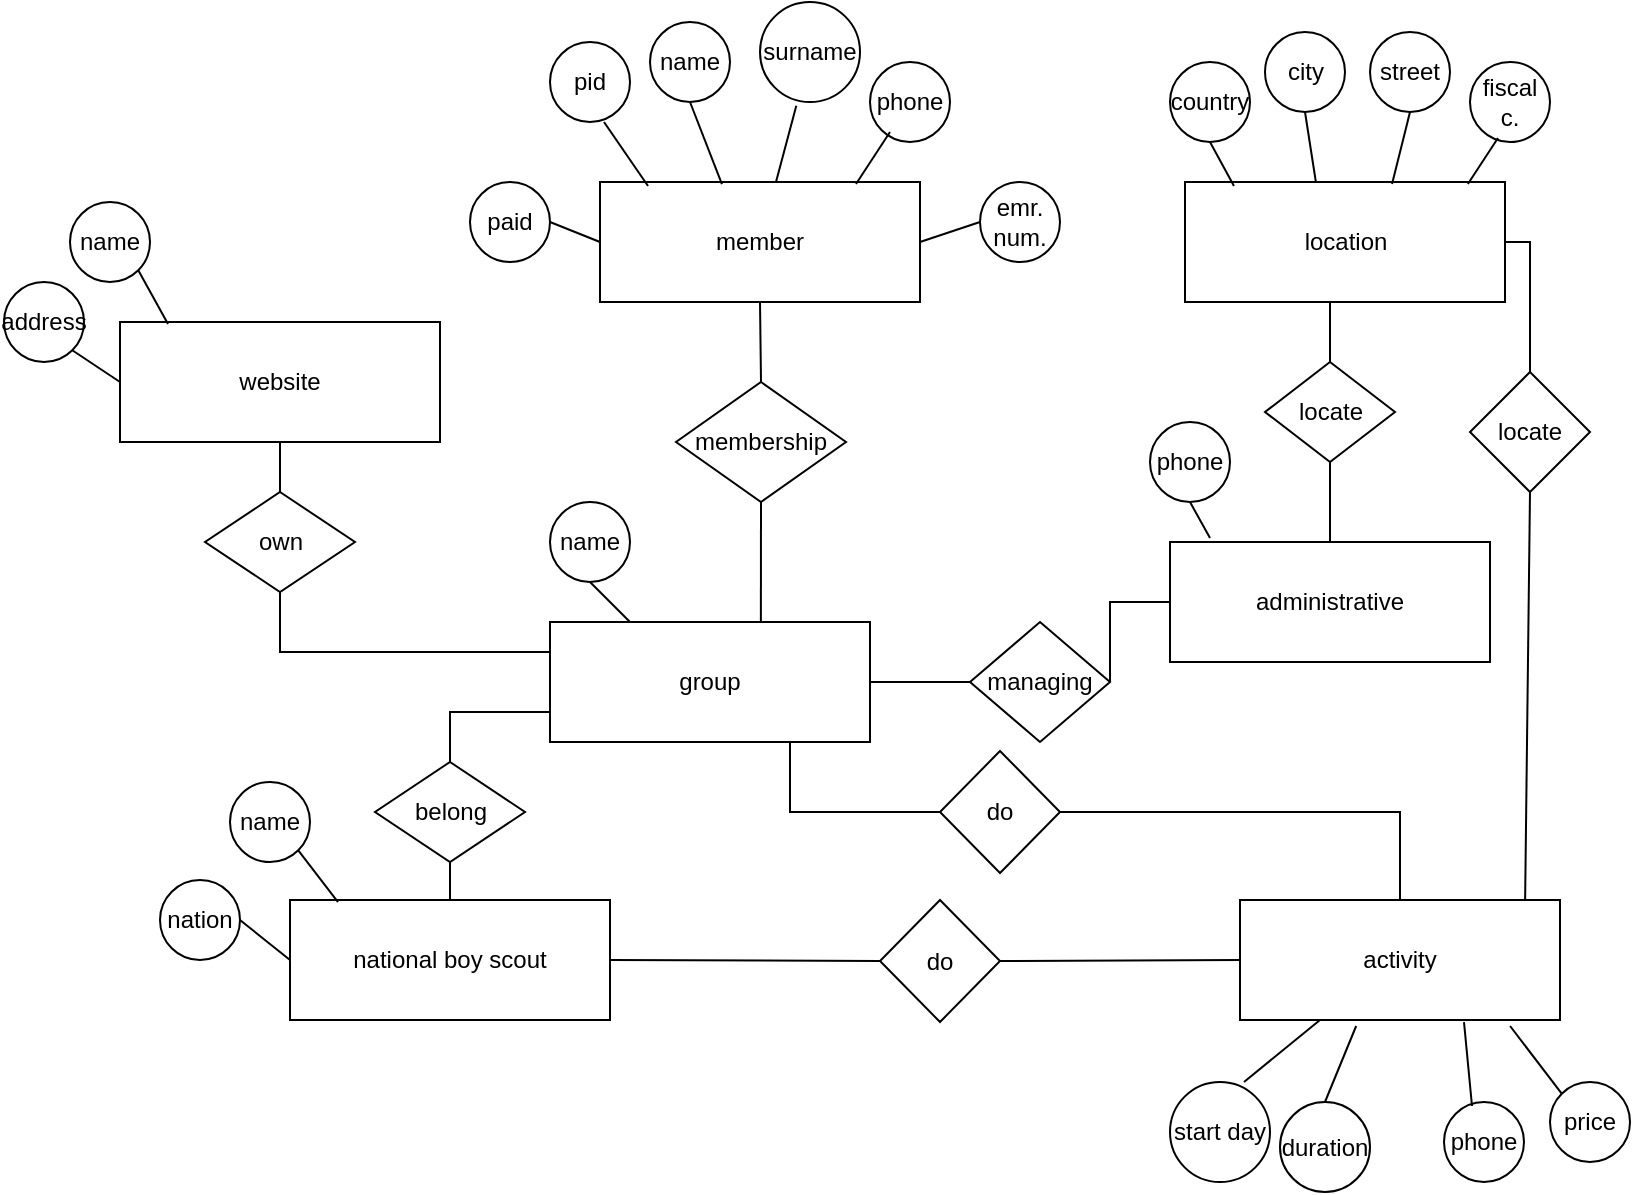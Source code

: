 <mxfile version="18.1.3" type="github">
  <diagram id="R2lEEEUBdFMjLlhIrx00" name="Page-1">
    <mxGraphModel dx="1662" dy="762" grid="1" gridSize="10" guides="1" tooltips="1" connect="1" arrows="1" fold="1" page="1" pageScale="1" pageWidth="850" pageHeight="1100" math="0" shadow="0" extFonts="Permanent Marker^https://fonts.googleapis.com/css?family=Permanent+Marker">
      <root>
        <mxCell id="0" />
        <mxCell id="1" parent="0" />
        <mxCell id="-HmsmVNdSfZDhEHXPQf7-34" style="edgeStyle=orthogonalEdgeStyle;rounded=0;orthogonalLoop=1;jettySize=auto;html=1;exitX=0;exitY=0.5;exitDx=0;exitDy=0;exitPerimeter=0;" edge="1" parent="1" source="-HmsmVNdSfZDhEHXPQf7-1">
          <mxGeometry relative="1" as="geometry">
            <mxPoint x="283" y="420" as="targetPoint" />
          </mxGeometry>
        </mxCell>
        <mxCell id="-HmsmVNdSfZDhEHXPQf7-1" value="group" style="rounded=0;whiteSpace=wrap;html=1;" vertex="1" parent="1">
          <mxGeometry x="283" y="390" width="160" height="60" as="geometry" />
        </mxCell>
        <mxCell id="-HmsmVNdSfZDhEHXPQf7-2" value="website" style="rounded=0;whiteSpace=wrap;html=1;" vertex="1" parent="1">
          <mxGeometry x="68" y="240" width="160" height="60" as="geometry" />
        </mxCell>
        <mxCell id="-HmsmVNdSfZDhEHXPQf7-3" value="name" style="ellipse;whiteSpace=wrap;html=1;aspect=fixed;" vertex="1" parent="1">
          <mxGeometry x="283" y="330" width="40" height="40" as="geometry" />
        </mxCell>
        <mxCell id="-HmsmVNdSfZDhEHXPQf7-4" value="" style="endArrow=none;html=1;rounded=0;entryX=0.25;entryY=0;entryDx=0;entryDy=0;exitX=0.5;exitY=1;exitDx=0;exitDy=0;" edge="1" parent="1" source="-HmsmVNdSfZDhEHXPQf7-3" target="-HmsmVNdSfZDhEHXPQf7-1">
          <mxGeometry width="50" height="50" relative="1" as="geometry">
            <mxPoint x="363" y="350" as="sourcePoint" />
            <mxPoint x="413" y="300" as="targetPoint" />
          </mxGeometry>
        </mxCell>
        <mxCell id="-HmsmVNdSfZDhEHXPQf7-9" value="own" style="rhombus;whiteSpace=wrap;html=1;" vertex="1" parent="1">
          <mxGeometry x="110.5" y="325" width="75" height="50" as="geometry" />
        </mxCell>
        <mxCell id="-HmsmVNdSfZDhEHXPQf7-13" value="name" style="ellipse;whiteSpace=wrap;html=1;aspect=fixed;" vertex="1" parent="1">
          <mxGeometry x="43" y="180" width="40" height="40" as="geometry" />
        </mxCell>
        <mxCell id="-HmsmVNdSfZDhEHXPQf7-14" value="" style="endArrow=none;html=1;rounded=0;entryX=1;entryY=1;entryDx=0;entryDy=0;exitX=0.15;exitY=0.017;exitDx=0;exitDy=0;exitPerimeter=0;" edge="1" parent="1" source="-HmsmVNdSfZDhEHXPQf7-2" target="-HmsmVNdSfZDhEHXPQf7-13">
          <mxGeometry width="50" height="50" relative="1" as="geometry">
            <mxPoint x="303" y="420" as="sourcePoint" />
            <mxPoint x="353" y="370" as="targetPoint" />
            <Array as="points" />
          </mxGeometry>
        </mxCell>
        <mxCell id="-HmsmVNdSfZDhEHXPQf7-15" value="address" style="ellipse;whiteSpace=wrap;html=1;aspect=fixed;" vertex="1" parent="1">
          <mxGeometry x="10" y="220" width="40" height="40" as="geometry" />
        </mxCell>
        <mxCell id="-HmsmVNdSfZDhEHXPQf7-16" value="" style="endArrow=none;html=1;rounded=0;exitX=1;exitY=1;exitDx=0;exitDy=0;entryX=0;entryY=0.5;entryDx=0;entryDy=0;" edge="1" parent="1" source="-HmsmVNdSfZDhEHXPQf7-15" target="-HmsmVNdSfZDhEHXPQf7-2">
          <mxGeometry width="50" height="50" relative="1" as="geometry">
            <mxPoint x="53" y="250" as="sourcePoint" />
            <mxPoint x="-17" y="400" as="targetPoint" />
          </mxGeometry>
        </mxCell>
        <mxCell id="-HmsmVNdSfZDhEHXPQf7-17" value="administrative" style="rounded=0;whiteSpace=wrap;html=1;" vertex="1" parent="1">
          <mxGeometry x="593" y="350" width="160" height="60" as="geometry" />
        </mxCell>
        <mxCell id="-HmsmVNdSfZDhEHXPQf7-18" value="managing" style="rhombus;whiteSpace=wrap;html=1;" vertex="1" parent="1">
          <mxGeometry x="493" y="390" width="70" height="60" as="geometry" />
        </mxCell>
        <mxCell id="-HmsmVNdSfZDhEHXPQf7-19" value="" style="endArrow=none;html=1;rounded=0;exitX=1;exitY=0.5;exitDx=0;exitDy=0;entryX=0;entryY=0.5;entryDx=0;entryDy=0;" edge="1" parent="1" source="-HmsmVNdSfZDhEHXPQf7-1" target="-HmsmVNdSfZDhEHXPQf7-18">
          <mxGeometry width="50" height="50" relative="1" as="geometry">
            <mxPoint x="233" y="210" as="sourcePoint" />
            <mxPoint x="283" y="160" as="targetPoint" />
          </mxGeometry>
        </mxCell>
        <mxCell id="-HmsmVNdSfZDhEHXPQf7-22" value="" style="endArrow=none;html=1;rounded=0;entryX=0;entryY=0.5;entryDx=0;entryDy=0;exitX=1;exitY=0.5;exitDx=0;exitDy=0;" edge="1" parent="1" source="-HmsmVNdSfZDhEHXPQf7-18" target="-HmsmVNdSfZDhEHXPQf7-17">
          <mxGeometry width="50" height="50" relative="1" as="geometry">
            <mxPoint x="353" y="160" as="sourcePoint" />
            <mxPoint x="403" y="110" as="targetPoint" />
            <Array as="points">
              <mxPoint x="563" y="380" />
            </Array>
          </mxGeometry>
        </mxCell>
        <mxCell id="-HmsmVNdSfZDhEHXPQf7-23" value="" style="endArrow=none;html=1;rounded=0;exitX=0.5;exitY=1;exitDx=0;exitDy=0;entryX=0;entryY=0.25;entryDx=0;entryDy=0;" edge="1" parent="1" source="-HmsmVNdSfZDhEHXPQf7-9" target="-HmsmVNdSfZDhEHXPQf7-1">
          <mxGeometry width="50" height="50" relative="1" as="geometry">
            <mxPoint x="163" y="210" as="sourcePoint" />
            <mxPoint x="293" y="430" as="targetPoint" />
            <Array as="points">
              <mxPoint x="148" y="405" />
            </Array>
          </mxGeometry>
        </mxCell>
        <mxCell id="-HmsmVNdSfZDhEHXPQf7-24" value="" style="endArrow=none;html=1;rounded=0;exitX=0.5;exitY=1;exitDx=0;exitDy=0;entryX=0.5;entryY=0;entryDx=0;entryDy=0;" edge="1" parent="1" source="-HmsmVNdSfZDhEHXPQf7-2" target="-HmsmVNdSfZDhEHXPQf7-9">
          <mxGeometry width="50" height="50" relative="1" as="geometry">
            <mxPoint x="113" y="310" as="sourcePoint" />
            <mxPoint x="163" y="270" as="targetPoint" />
            <Array as="points">
              <mxPoint x="148" y="325" />
            </Array>
          </mxGeometry>
        </mxCell>
        <mxCell id="-HmsmVNdSfZDhEHXPQf7-25" value="phone" style="ellipse;whiteSpace=wrap;html=1;aspect=fixed;" vertex="1" parent="1">
          <mxGeometry x="583" y="290" width="40" height="40" as="geometry" />
        </mxCell>
        <mxCell id="-HmsmVNdSfZDhEHXPQf7-26" value="" style="endArrow=none;html=1;rounded=0;entryX=0.5;entryY=1;entryDx=0;entryDy=0;exitX=0.125;exitY=-0.033;exitDx=0;exitDy=0;exitPerimeter=0;" edge="1" parent="1" source="-HmsmVNdSfZDhEHXPQf7-17" target="-HmsmVNdSfZDhEHXPQf7-25">
          <mxGeometry width="50" height="50" relative="1" as="geometry">
            <mxPoint x="403" y="130" as="sourcePoint" />
            <mxPoint x="453" y="80" as="targetPoint" />
          </mxGeometry>
        </mxCell>
        <mxCell id="-HmsmVNdSfZDhEHXPQf7-27" value="location" style="rounded=0;whiteSpace=wrap;html=1;" vertex="1" parent="1">
          <mxGeometry x="600.5" y="170" width="160" height="60" as="geometry" />
        </mxCell>
        <mxCell id="-HmsmVNdSfZDhEHXPQf7-28" value="locate" style="rhombus;whiteSpace=wrap;html=1;" vertex="1" parent="1">
          <mxGeometry x="640.5" y="260" width="65" height="50" as="geometry" />
        </mxCell>
        <mxCell id="-HmsmVNdSfZDhEHXPQf7-29" value="" style="endArrow=none;html=1;rounded=0;exitX=0.5;exitY=1;exitDx=0;exitDy=0;entryX=0.5;entryY=0;entryDx=0;entryDy=0;" edge="1" parent="1" source="-HmsmVNdSfZDhEHXPQf7-28" target="-HmsmVNdSfZDhEHXPQf7-17">
          <mxGeometry width="50" height="50" relative="1" as="geometry">
            <mxPoint x="463" y="210" as="sourcePoint" />
            <mxPoint x="513" y="160" as="targetPoint" />
          </mxGeometry>
        </mxCell>
        <mxCell id="-HmsmVNdSfZDhEHXPQf7-30" value="" style="endArrow=none;html=1;rounded=0;entryX=0.5;entryY=0;entryDx=0;entryDy=0;" edge="1" parent="1" target="-HmsmVNdSfZDhEHXPQf7-28">
          <mxGeometry width="50" height="50" relative="1" as="geometry">
            <mxPoint x="673" y="230" as="sourcePoint" />
            <mxPoint x="513" y="230" as="targetPoint" />
            <Array as="points" />
          </mxGeometry>
        </mxCell>
        <mxCell id="-HmsmVNdSfZDhEHXPQf7-33" value="national boy scout" style="rounded=0;whiteSpace=wrap;html=1;" vertex="1" parent="1">
          <mxGeometry x="153" y="529" width="160" height="60" as="geometry" />
        </mxCell>
        <mxCell id="-HmsmVNdSfZDhEHXPQf7-36" value="belong" style="rhombus;whiteSpace=wrap;html=1;" vertex="1" parent="1">
          <mxGeometry x="195.5" y="460" width="75" height="50" as="geometry" />
        </mxCell>
        <mxCell id="-HmsmVNdSfZDhEHXPQf7-37" value="" style="endArrow=none;html=1;rounded=0;entryX=0;entryY=0.75;entryDx=0;entryDy=0;exitX=0.5;exitY=0;exitDx=0;exitDy=0;" edge="1" parent="1" source="-HmsmVNdSfZDhEHXPQf7-36" target="-HmsmVNdSfZDhEHXPQf7-1">
          <mxGeometry width="50" height="50" relative="1" as="geometry">
            <mxPoint x="203" y="430" as="sourcePoint" />
            <mxPoint x="253" y="380" as="targetPoint" />
            <Array as="points">
              <mxPoint x="233" y="435" />
            </Array>
          </mxGeometry>
        </mxCell>
        <mxCell id="-HmsmVNdSfZDhEHXPQf7-38" value="" style="endArrow=none;html=1;rounded=0;exitX=0.5;exitY=0;exitDx=0;exitDy=0;entryX=0.5;entryY=1;entryDx=0;entryDy=0;" edge="1" parent="1" source="-HmsmVNdSfZDhEHXPQf7-33" target="-HmsmVNdSfZDhEHXPQf7-36">
          <mxGeometry width="50" height="50" relative="1" as="geometry">
            <mxPoint x="153" y="530" as="sourcePoint" />
            <mxPoint x="203" y="480" as="targetPoint" />
            <Array as="points" />
          </mxGeometry>
        </mxCell>
        <mxCell id="-HmsmVNdSfZDhEHXPQf7-39" value="name" style="ellipse;whiteSpace=wrap;html=1;aspect=fixed;" vertex="1" parent="1">
          <mxGeometry x="123" y="470" width="40" height="40" as="geometry" />
        </mxCell>
        <mxCell id="-HmsmVNdSfZDhEHXPQf7-40" value="" style="endArrow=none;html=1;rounded=0;entryX=1;entryY=1;entryDx=0;entryDy=0;exitX=0.15;exitY=0.017;exitDx=0;exitDy=0;exitPerimeter=0;" edge="1" parent="1" target="-HmsmVNdSfZDhEHXPQf7-39" source="-HmsmVNdSfZDhEHXPQf7-33">
          <mxGeometry width="50" height="50" relative="1" as="geometry">
            <mxPoint x="72" y="530" as="sourcePoint" />
            <mxPoint x="333" y="658.98" as="targetPoint" />
            <Array as="points" />
          </mxGeometry>
        </mxCell>
        <mxCell id="-HmsmVNdSfZDhEHXPQf7-41" value="member" style="rounded=0;whiteSpace=wrap;html=1;" vertex="1" parent="1">
          <mxGeometry x="308" y="170" width="160" height="60" as="geometry" />
        </mxCell>
        <mxCell id="-HmsmVNdSfZDhEHXPQf7-42" value="membership" style="rhombus;whiteSpace=wrap;html=1;" vertex="1" parent="1">
          <mxGeometry x="346" y="270" width="85" height="60" as="geometry" />
        </mxCell>
        <mxCell id="-HmsmVNdSfZDhEHXPQf7-43" value="" style="endArrow=none;html=1;rounded=0;entryX=0.5;entryY=1;entryDx=0;entryDy=0;exitX=0.659;exitY=0;exitDx=0;exitDy=0;exitPerimeter=0;" edge="1" parent="1" source="-HmsmVNdSfZDhEHXPQf7-1" target="-HmsmVNdSfZDhEHXPQf7-42">
          <mxGeometry width="50" height="50" relative="1" as="geometry">
            <mxPoint x="363" y="390" as="sourcePoint" />
            <mxPoint x="413" y="340" as="targetPoint" />
          </mxGeometry>
        </mxCell>
        <mxCell id="-HmsmVNdSfZDhEHXPQf7-44" value="" style="endArrow=none;html=1;rounded=0;entryX=0.5;entryY=1;entryDx=0;entryDy=0;exitX=0.5;exitY=0;exitDx=0;exitDy=0;" edge="1" parent="1" source="-HmsmVNdSfZDhEHXPQf7-42" target="-HmsmVNdSfZDhEHXPQf7-41">
          <mxGeometry width="50" height="50" relative="1" as="geometry">
            <mxPoint x="363" y="350" as="sourcePoint" />
            <mxPoint x="413" y="300" as="targetPoint" />
          </mxGeometry>
        </mxCell>
        <mxCell id="-HmsmVNdSfZDhEHXPQf7-45" value="pid" style="ellipse;whiteSpace=wrap;html=1;aspect=fixed;" vertex="1" parent="1">
          <mxGeometry x="283" y="100" width="40" height="40" as="geometry" />
        </mxCell>
        <mxCell id="-HmsmVNdSfZDhEHXPQf7-47" value="" style="endArrow=none;html=1;rounded=0;entryX=0.675;entryY=1;entryDx=0;entryDy=0;entryPerimeter=0;exitX=0.15;exitY=0.033;exitDx=0;exitDy=0;exitPerimeter=0;" edge="1" parent="1" source="-HmsmVNdSfZDhEHXPQf7-41" target="-HmsmVNdSfZDhEHXPQf7-45">
          <mxGeometry width="50" height="50" relative="1" as="geometry">
            <mxPoint x="368" y="360" as="sourcePoint" />
            <mxPoint x="418" y="310" as="targetPoint" />
          </mxGeometry>
        </mxCell>
        <mxCell id="-HmsmVNdSfZDhEHXPQf7-48" value="name" style="ellipse;whiteSpace=wrap;html=1;aspect=fixed;" vertex="1" parent="1">
          <mxGeometry x="333" y="90" width="40" height="40" as="geometry" />
        </mxCell>
        <mxCell id="-HmsmVNdSfZDhEHXPQf7-49" value="" style="endArrow=none;html=1;rounded=0;entryX=0.5;entryY=1;entryDx=0;entryDy=0;exitX=0.381;exitY=0.017;exitDx=0;exitDy=0;exitPerimeter=0;" edge="1" parent="1" source="-HmsmVNdSfZDhEHXPQf7-41" target="-HmsmVNdSfZDhEHXPQf7-48">
          <mxGeometry width="50" height="50" relative="1" as="geometry">
            <mxPoint x="368" y="360" as="sourcePoint" />
            <mxPoint x="418" y="310" as="targetPoint" />
          </mxGeometry>
        </mxCell>
        <mxCell id="-HmsmVNdSfZDhEHXPQf7-50" value="surname" style="ellipse;whiteSpace=wrap;html=1;aspect=fixed;" vertex="1" parent="1">
          <mxGeometry x="388" y="80" width="50" height="50" as="geometry" />
        </mxCell>
        <mxCell id="-HmsmVNdSfZDhEHXPQf7-51" value="" style="endArrow=none;html=1;rounded=0;entryX=0.363;entryY=1.038;entryDx=0;entryDy=0;entryPerimeter=0;" edge="1" parent="1" source="-HmsmVNdSfZDhEHXPQf7-41" target="-HmsmVNdSfZDhEHXPQf7-50">
          <mxGeometry width="50" height="50" relative="1" as="geometry">
            <mxPoint x="368" y="360" as="sourcePoint" />
            <mxPoint x="418" y="310" as="targetPoint" />
          </mxGeometry>
        </mxCell>
        <mxCell id="-HmsmVNdSfZDhEHXPQf7-52" value="paid" style="ellipse;whiteSpace=wrap;html=1;aspect=fixed;" vertex="1" parent="1">
          <mxGeometry x="243" y="170" width="40" height="40" as="geometry" />
        </mxCell>
        <mxCell id="-HmsmVNdSfZDhEHXPQf7-53" value="" style="endArrow=none;html=1;rounded=0;entryX=0;entryY=0.5;entryDx=0;entryDy=0;exitX=1;exitY=0.5;exitDx=0;exitDy=0;" edge="1" parent="1" source="-HmsmVNdSfZDhEHXPQf7-52" target="-HmsmVNdSfZDhEHXPQf7-41">
          <mxGeometry width="50" height="50" relative="1" as="geometry">
            <mxPoint x="368" y="360" as="sourcePoint" />
            <mxPoint x="418" y="310" as="targetPoint" />
          </mxGeometry>
        </mxCell>
        <mxCell id="-HmsmVNdSfZDhEHXPQf7-54" value="phone" style="ellipse;whiteSpace=wrap;html=1;aspect=fixed;" vertex="1" parent="1">
          <mxGeometry x="443" y="110" width="40" height="40" as="geometry" />
        </mxCell>
        <mxCell id="-HmsmVNdSfZDhEHXPQf7-55" value="" style="endArrow=none;html=1;rounded=0;entryX=0.25;entryY=0.875;entryDx=0;entryDy=0;entryPerimeter=0;exitX=0.8;exitY=0.017;exitDx=0;exitDy=0;exitPerimeter=0;" edge="1" parent="1" source="-HmsmVNdSfZDhEHXPQf7-41" target="-HmsmVNdSfZDhEHXPQf7-54">
          <mxGeometry width="50" height="50" relative="1" as="geometry">
            <mxPoint x="363" y="350" as="sourcePoint" />
            <mxPoint x="413" y="300" as="targetPoint" />
          </mxGeometry>
        </mxCell>
        <mxCell id="-HmsmVNdSfZDhEHXPQf7-56" value="emr. num." style="ellipse;whiteSpace=wrap;html=1;aspect=fixed;" vertex="1" parent="1">
          <mxGeometry x="498" y="170" width="40" height="40" as="geometry" />
        </mxCell>
        <mxCell id="-HmsmVNdSfZDhEHXPQf7-57" value="" style="endArrow=none;html=1;rounded=0;entryX=0;entryY=0.5;entryDx=0;entryDy=0;exitX=1;exitY=0.5;exitDx=0;exitDy=0;" edge="1" parent="1" source="-HmsmVNdSfZDhEHXPQf7-41" target="-HmsmVNdSfZDhEHXPQf7-56">
          <mxGeometry width="50" height="50" relative="1" as="geometry">
            <mxPoint x="463" y="200" as="sourcePoint" />
            <mxPoint x="413" y="300" as="targetPoint" />
          </mxGeometry>
        </mxCell>
        <mxCell id="-HmsmVNdSfZDhEHXPQf7-58" value="country" style="ellipse;whiteSpace=wrap;html=1;aspect=fixed;" vertex="1" parent="1">
          <mxGeometry x="593" y="110" width="40" height="40" as="geometry" />
        </mxCell>
        <mxCell id="-HmsmVNdSfZDhEHXPQf7-59" value="" style="endArrow=none;html=1;rounded=0;entryX=0.5;entryY=1;entryDx=0;entryDy=0;exitX=0.153;exitY=0.033;exitDx=0;exitDy=0;exitPerimeter=0;" edge="1" parent="1" source="-HmsmVNdSfZDhEHXPQf7-27" target="-HmsmVNdSfZDhEHXPQf7-58">
          <mxGeometry width="50" height="50" relative="1" as="geometry">
            <mxPoint x="363" y="350" as="sourcePoint" />
            <mxPoint x="413" y="300" as="targetPoint" />
          </mxGeometry>
        </mxCell>
        <mxCell id="-HmsmVNdSfZDhEHXPQf7-60" value="city" style="ellipse;whiteSpace=wrap;html=1;aspect=fixed;" vertex="1" parent="1">
          <mxGeometry x="640.5" y="95" width="40" height="40" as="geometry" />
        </mxCell>
        <mxCell id="-HmsmVNdSfZDhEHXPQf7-61" value="" style="endArrow=none;html=1;rounded=0;entryX=0.409;entryY=0;entryDx=0;entryDy=0;entryPerimeter=0;exitX=0.5;exitY=1;exitDx=0;exitDy=0;" edge="1" parent="1" source="-HmsmVNdSfZDhEHXPQf7-60" target="-HmsmVNdSfZDhEHXPQf7-27">
          <mxGeometry width="50" height="50" relative="1" as="geometry">
            <mxPoint x="363" y="350" as="sourcePoint" />
            <mxPoint x="413" y="300" as="targetPoint" />
          </mxGeometry>
        </mxCell>
        <mxCell id="-HmsmVNdSfZDhEHXPQf7-62" value="street" style="ellipse;whiteSpace=wrap;html=1;aspect=fixed;" vertex="1" parent="1">
          <mxGeometry x="693" y="95" width="40" height="40" as="geometry" />
        </mxCell>
        <mxCell id="-HmsmVNdSfZDhEHXPQf7-63" value="" style="endArrow=none;html=1;rounded=0;entryX=0.5;entryY=1;entryDx=0;entryDy=0;exitX=0.647;exitY=0.017;exitDx=0;exitDy=0;exitPerimeter=0;" edge="1" parent="1" source="-HmsmVNdSfZDhEHXPQf7-27" target="-HmsmVNdSfZDhEHXPQf7-62">
          <mxGeometry width="50" height="50" relative="1" as="geometry">
            <mxPoint x="363" y="350" as="sourcePoint" />
            <mxPoint x="413" y="300" as="targetPoint" />
          </mxGeometry>
        </mxCell>
        <mxCell id="-HmsmVNdSfZDhEHXPQf7-64" value="fiscal c." style="ellipse;whiteSpace=wrap;html=1;aspect=fixed;" vertex="1" parent="1">
          <mxGeometry x="743" y="110" width="40" height="40" as="geometry" />
        </mxCell>
        <mxCell id="-HmsmVNdSfZDhEHXPQf7-65" value="" style="endArrow=none;html=1;rounded=0;entryX=0.35;entryY=0.95;entryDx=0;entryDy=0;entryPerimeter=0;exitX=0.884;exitY=0.017;exitDx=0;exitDy=0;exitPerimeter=0;" edge="1" parent="1" source="-HmsmVNdSfZDhEHXPQf7-27" target="-HmsmVNdSfZDhEHXPQf7-64">
          <mxGeometry width="50" height="50" relative="1" as="geometry">
            <mxPoint x="363" y="350" as="sourcePoint" />
            <mxPoint x="413" y="300" as="targetPoint" />
          </mxGeometry>
        </mxCell>
        <mxCell id="-HmsmVNdSfZDhEHXPQf7-71" value="nation" style="ellipse;whiteSpace=wrap;html=1;aspect=fixed;" vertex="1" parent="1">
          <mxGeometry x="88" y="519" width="40" height="40" as="geometry" />
        </mxCell>
        <mxCell id="-HmsmVNdSfZDhEHXPQf7-72" value="" style="endArrow=none;html=1;rounded=0;entryX=1;entryY=0.5;entryDx=0;entryDy=0;exitX=0;exitY=0.5;exitDx=0;exitDy=0;" edge="1" parent="1" target="-HmsmVNdSfZDhEHXPQf7-71" source="-HmsmVNdSfZDhEHXPQf7-33">
          <mxGeometry width="50" height="50" relative="1" as="geometry">
            <mxPoint x="10" y="580.02" as="sourcePoint" />
            <mxPoint x="-142" y="269" as="targetPoint" />
          </mxGeometry>
        </mxCell>
        <mxCell id="-HmsmVNdSfZDhEHXPQf7-73" value="activity" style="rounded=0;whiteSpace=wrap;html=1;" vertex="1" parent="1">
          <mxGeometry x="628" y="529" width="160" height="60" as="geometry" />
        </mxCell>
        <mxCell id="-HmsmVNdSfZDhEHXPQf7-74" value="" style="endArrow=none;html=1;rounded=0;exitX=0.891;exitY=0;exitDx=0;exitDy=0;exitPerimeter=0;entryX=0.5;entryY=1;entryDx=0;entryDy=0;" edge="1" parent="1" source="-HmsmVNdSfZDhEHXPQf7-73" target="-HmsmVNdSfZDhEHXPQf7-75">
          <mxGeometry width="50" height="50" relative="1" as="geometry">
            <mxPoint x="763" y="550" as="sourcePoint" />
            <mxPoint x="772.684" y="329.684" as="targetPoint" />
          </mxGeometry>
        </mxCell>
        <mxCell id="-HmsmVNdSfZDhEHXPQf7-75" value="locate" style="rhombus;whiteSpace=wrap;html=1;" vertex="1" parent="1">
          <mxGeometry x="743" y="265" width="60" height="60" as="geometry" />
        </mxCell>
        <mxCell id="-HmsmVNdSfZDhEHXPQf7-76" value="" style="endArrow=none;html=1;rounded=0;exitX=0.5;exitY=0;exitDx=0;exitDy=0;entryX=1;entryY=0.5;entryDx=0;entryDy=0;" edge="1" parent="1" source="-HmsmVNdSfZDhEHXPQf7-75" target="-HmsmVNdSfZDhEHXPQf7-27">
          <mxGeometry width="50" height="50" relative="1" as="geometry">
            <mxPoint x="773" y="270" as="sourcePoint" />
            <mxPoint x="773" y="200" as="targetPoint" />
            <Array as="points">
              <mxPoint x="773" y="200" />
            </Array>
          </mxGeometry>
        </mxCell>
        <mxCell id="-HmsmVNdSfZDhEHXPQf7-77" value="start day" style="ellipse;whiteSpace=wrap;html=1;aspect=fixed;" vertex="1" parent="1">
          <mxGeometry x="593" y="620" width="50" height="50" as="geometry" />
        </mxCell>
        <mxCell id="-HmsmVNdSfZDhEHXPQf7-78" value="duration" style="ellipse;whiteSpace=wrap;html=1;aspect=fixed;" vertex="1" parent="1">
          <mxGeometry x="648" y="630" width="45" height="45" as="geometry" />
        </mxCell>
        <mxCell id="-HmsmVNdSfZDhEHXPQf7-79" value="phone" style="ellipse;whiteSpace=wrap;html=1;aspect=fixed;" vertex="1" parent="1">
          <mxGeometry x="730" y="630" width="40" height="40" as="geometry" />
        </mxCell>
        <mxCell id="-HmsmVNdSfZDhEHXPQf7-80" value="price" style="ellipse;whiteSpace=wrap;html=1;aspect=fixed;" vertex="1" parent="1">
          <mxGeometry x="783" y="620" width="40" height="40" as="geometry" />
        </mxCell>
        <mxCell id="-HmsmVNdSfZDhEHXPQf7-81" value="" style="endArrow=none;html=1;rounded=0;exitX=0.74;exitY=0;exitDx=0;exitDy=0;exitPerimeter=0;entryX=0.25;entryY=1;entryDx=0;entryDy=0;" edge="1" parent="1" source="-HmsmVNdSfZDhEHXPQf7-77" target="-HmsmVNdSfZDhEHXPQf7-73">
          <mxGeometry width="50" height="50" relative="1" as="geometry">
            <mxPoint x="625.678" y="617.322" as="sourcePoint" />
            <mxPoint x="643" y="590" as="targetPoint" />
          </mxGeometry>
        </mxCell>
        <mxCell id="-HmsmVNdSfZDhEHXPQf7-82" value="" style="endArrow=none;html=1;rounded=0;exitX=0.5;exitY=0;exitDx=0;exitDy=0;entryX=0.363;entryY=1.05;entryDx=0;entryDy=0;entryPerimeter=0;" edge="1" parent="1" source="-HmsmVNdSfZDhEHXPQf7-78" target="-HmsmVNdSfZDhEHXPQf7-73">
          <mxGeometry width="50" height="50" relative="1" as="geometry">
            <mxPoint x="675.5" y="630" as="sourcePoint" />
            <mxPoint x="418" y="320" as="targetPoint" />
          </mxGeometry>
        </mxCell>
        <mxCell id="-HmsmVNdSfZDhEHXPQf7-83" value="" style="endArrow=none;html=1;rounded=0;exitX=0.35;exitY=0.05;exitDx=0;exitDy=0;entryX=0.7;entryY=1.017;entryDx=0;entryDy=0;exitPerimeter=0;entryPerimeter=0;" edge="1" parent="1" source="-HmsmVNdSfZDhEHXPQf7-79" target="-HmsmVNdSfZDhEHXPQf7-73">
          <mxGeometry width="50" height="50" relative="1" as="geometry">
            <mxPoint x="740.5" y="632.5" as="sourcePoint" />
            <mxPoint x="418" y="320" as="targetPoint" />
          </mxGeometry>
        </mxCell>
        <mxCell id="-HmsmVNdSfZDhEHXPQf7-84" value="" style="endArrow=none;html=1;rounded=0;exitX=0;exitY=0;exitDx=0;exitDy=0;entryX=0.844;entryY=1.05;entryDx=0;entryDy=0;entryPerimeter=0;" edge="1" parent="1" source="-HmsmVNdSfZDhEHXPQf7-80" target="-HmsmVNdSfZDhEHXPQf7-73">
          <mxGeometry width="50" height="50" relative="1" as="geometry">
            <mxPoint x="793" y="620" as="sourcePoint" />
            <mxPoint x="418" y="320" as="targetPoint" />
          </mxGeometry>
        </mxCell>
        <mxCell id="-HmsmVNdSfZDhEHXPQf7-86" value="do" style="rhombus;whiteSpace=wrap;html=1;" vertex="1" parent="1">
          <mxGeometry x="448" y="529" width="60" height="61" as="geometry" />
        </mxCell>
        <mxCell id="-HmsmVNdSfZDhEHXPQf7-89" value="" style="endArrow=none;html=1;rounded=0;exitX=1;exitY=0.5;exitDx=0;exitDy=0;entryX=0;entryY=0.5;entryDx=0;entryDy=0;" edge="1" parent="1" source="-HmsmVNdSfZDhEHXPQf7-33" target="-HmsmVNdSfZDhEHXPQf7-86">
          <mxGeometry width="50" height="50" relative="1" as="geometry">
            <mxPoint x="283" y="569" as="sourcePoint" />
            <mxPoint x="333" y="519" as="targetPoint" />
          </mxGeometry>
        </mxCell>
        <mxCell id="-HmsmVNdSfZDhEHXPQf7-91" value="" style="endArrow=none;html=1;rounded=0;entryX=0;entryY=0.5;entryDx=0;entryDy=0;exitX=1;exitY=0.5;exitDx=0;exitDy=0;" edge="1" parent="1" source="-HmsmVNdSfZDhEHXPQf7-86" target="-HmsmVNdSfZDhEHXPQf7-73">
          <mxGeometry width="50" height="50" relative="1" as="geometry">
            <mxPoint x="363" y="350" as="sourcePoint" />
            <mxPoint x="413" y="300" as="targetPoint" />
          </mxGeometry>
        </mxCell>
        <mxCell id="-HmsmVNdSfZDhEHXPQf7-92" value="do" style="rhombus;whiteSpace=wrap;html=1;" vertex="1" parent="1">
          <mxGeometry x="478" y="454.5" width="60" height="61" as="geometry" />
        </mxCell>
        <mxCell id="-HmsmVNdSfZDhEHXPQf7-93" value="" style="endArrow=none;html=1;rounded=0;entryX=0;entryY=0.5;entryDx=0;entryDy=0;exitX=0.75;exitY=1;exitDx=0;exitDy=0;" edge="1" parent="1" source="-HmsmVNdSfZDhEHXPQf7-1" target="-HmsmVNdSfZDhEHXPQf7-92">
          <mxGeometry width="50" height="50" relative="1" as="geometry">
            <mxPoint x="363" y="350" as="sourcePoint" />
            <mxPoint x="413" y="300" as="targetPoint" />
            <Array as="points">
              <mxPoint x="403" y="485" />
            </Array>
          </mxGeometry>
        </mxCell>
        <mxCell id="-HmsmVNdSfZDhEHXPQf7-94" value="" style="endArrow=none;html=1;rounded=0;entryX=0.5;entryY=0;entryDx=0;entryDy=0;exitX=1;exitY=0.5;exitDx=0;exitDy=0;" edge="1" parent="1" source="-HmsmVNdSfZDhEHXPQf7-92" target="-HmsmVNdSfZDhEHXPQf7-73">
          <mxGeometry width="50" height="50" relative="1" as="geometry">
            <mxPoint x="363" y="350" as="sourcePoint" />
            <mxPoint x="413" y="300" as="targetPoint" />
            <Array as="points">
              <mxPoint x="708" y="485" />
            </Array>
          </mxGeometry>
        </mxCell>
      </root>
    </mxGraphModel>
  </diagram>
</mxfile>
